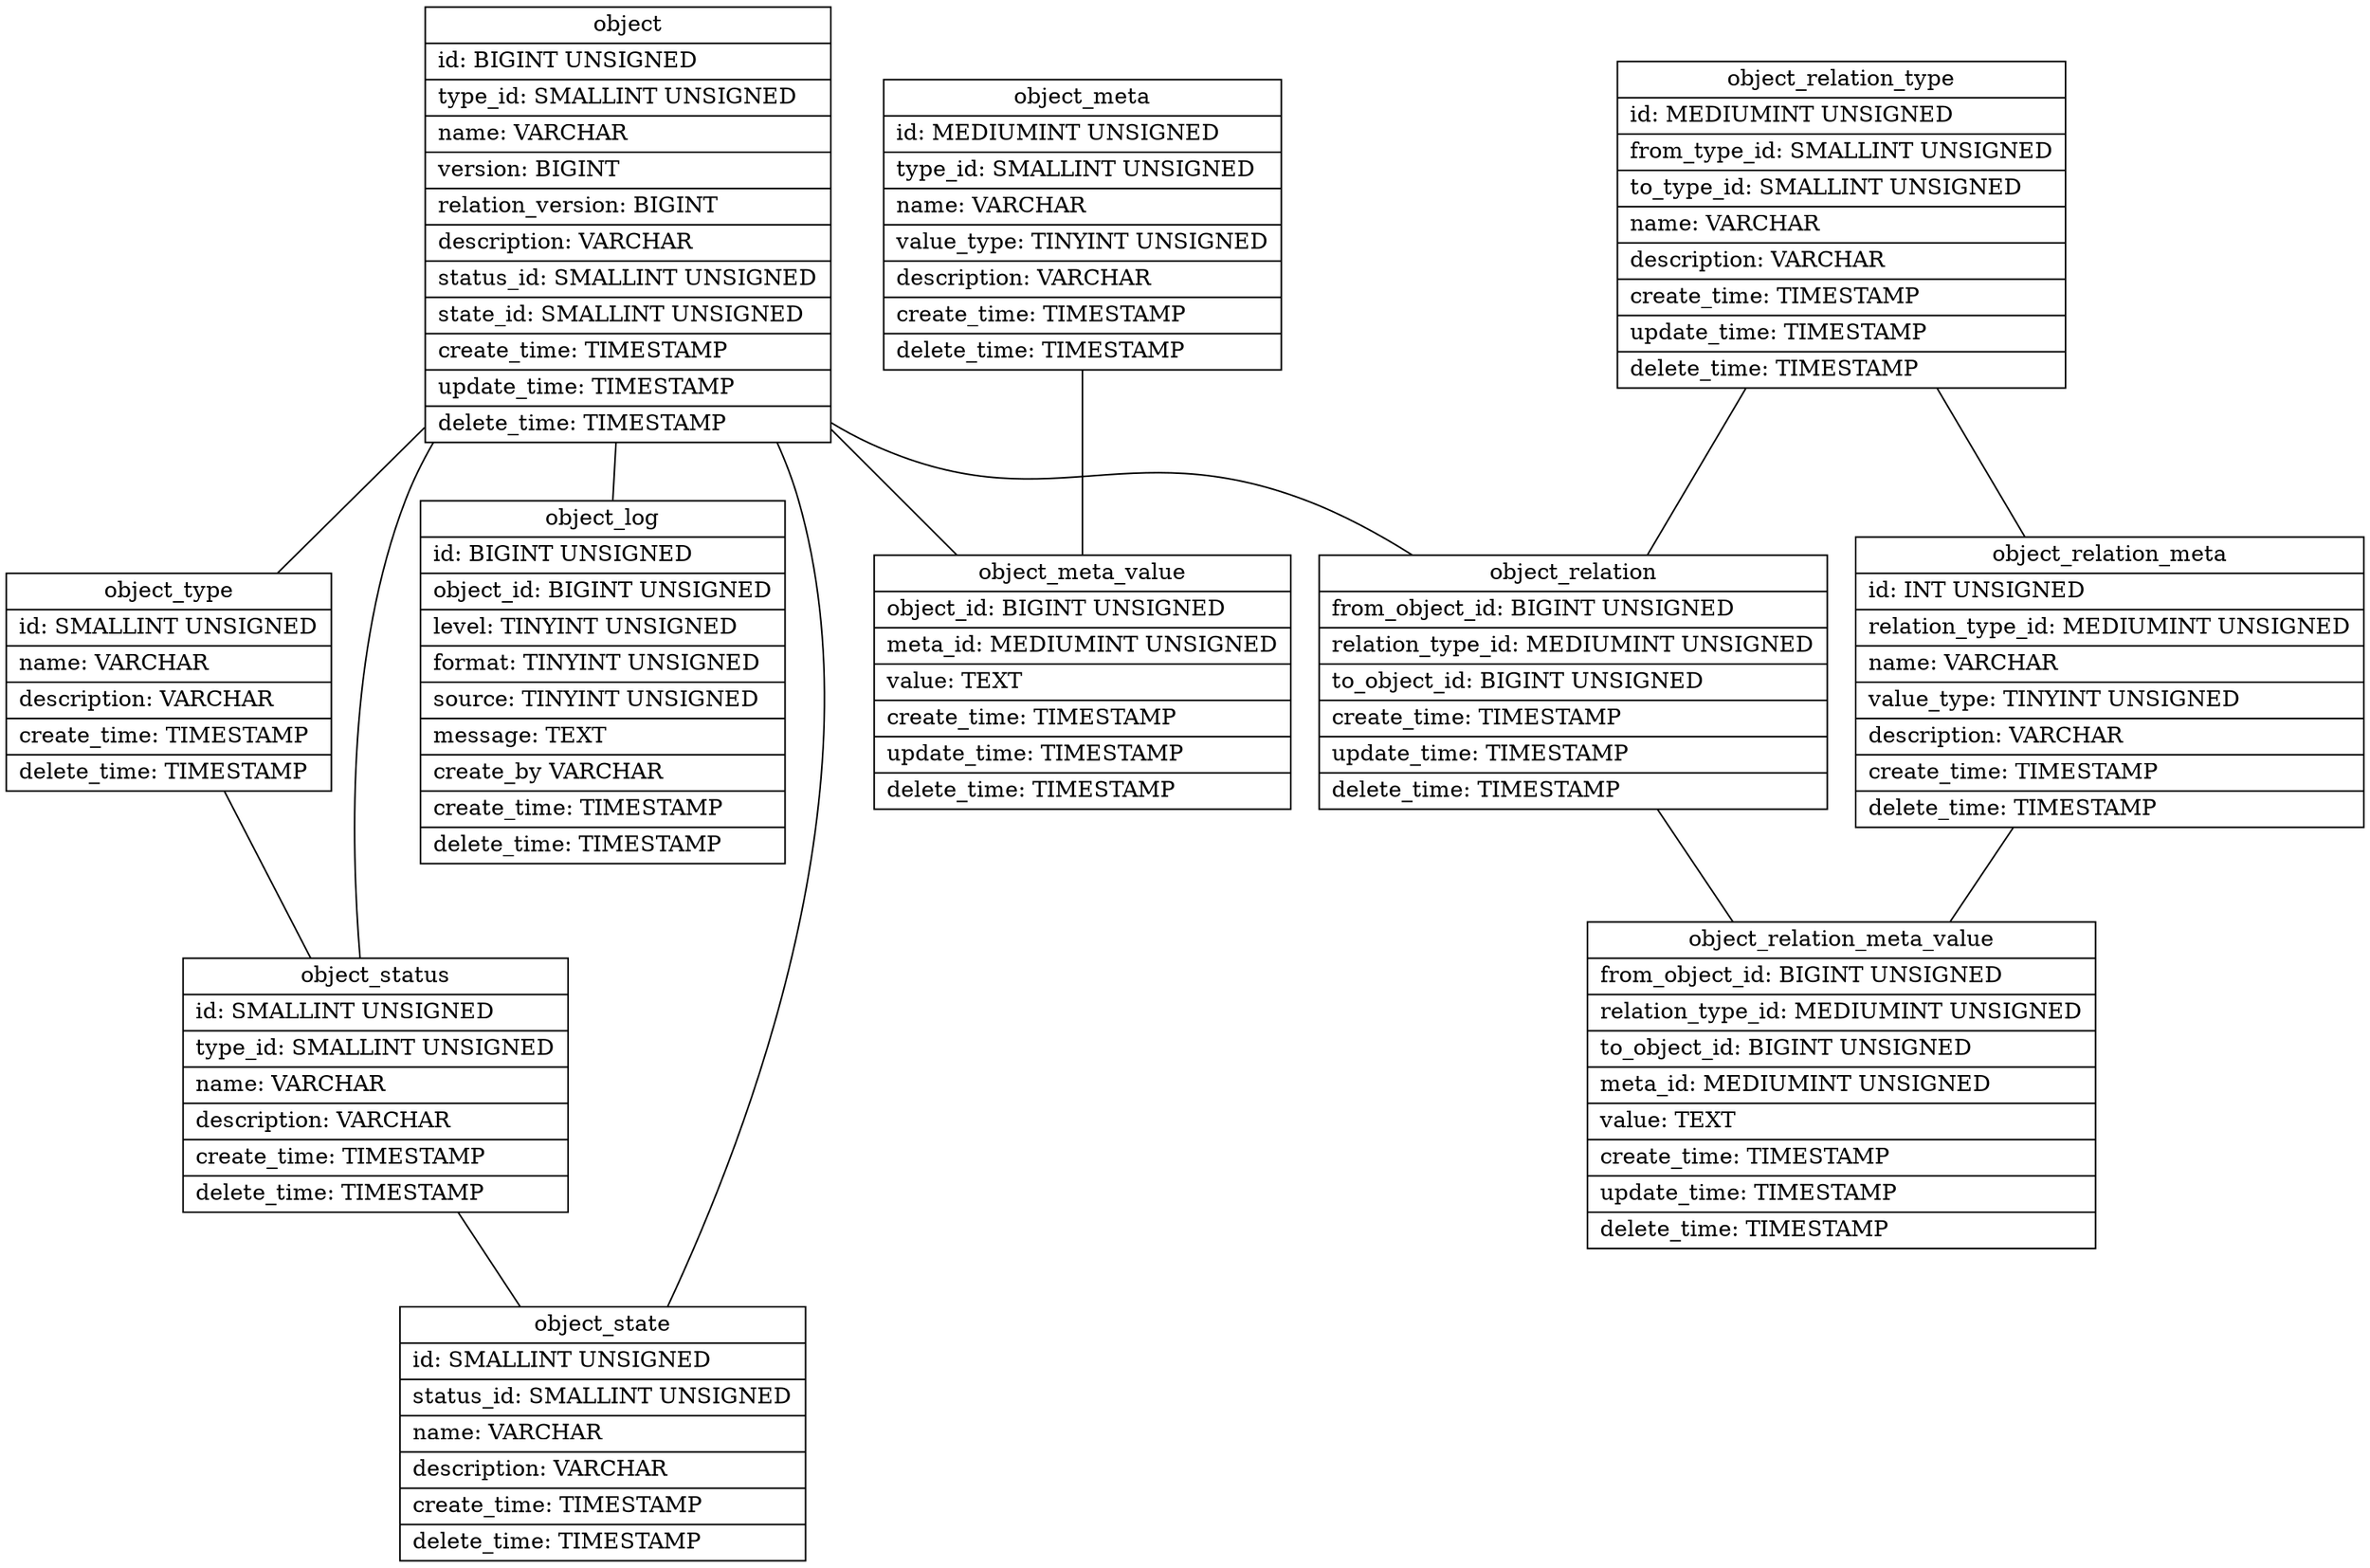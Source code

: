 graph structs {
    clusterrank=global
    node [shape=record]
    subgraph object_dictionary_cluster {
        clusterrank=local
        object_type[label="{\N|id: SMALLINT UNSIGNED\l|name: VARCHAR\l|description: VARCHAR\l|create_time: TIMESTAMP\l|delete_time: TIMESTAMP\l}"]
        object_status[label="{\N|id: SMALLINT UNSIGNED\l|type_id: SMALLINT UNSIGNED\l|name: VARCHAR\l|description: VARCHAR\l|create_time: TIMESTAMP\l|delete_time: TIMESTAMP\l}"]
        object_state[label="{\N|id: SMALLINT UNSIGNED\l|status_id: SMALLINT UNSIGNED\l|name: VARCHAR\l|description: VARCHAR\l|create_time: TIMESTAMP\l|delete_time: TIMESTAMP\l}"]
    }
    subgraph object_cluster {
        clusterrank=local
        object[label="{\N|id: BIGINT UNSIGNED\l|type_id: SMALLINT UNSIGNED\l|name: VARCHAR\l|version: BIGINT\l|relation_version: BIGINT\l|description: VARCHAR\l|status_id: SMALLINT UNSIGNED\l|state_id: SMALLINT UNSIGNED\l|create_time: TIMESTAMP\l|update_time: TIMESTAMP\l|delete_time: TIMESTAMP\l}"]
        object_meta[label="{\N|id: MEDIUMINT UNSIGNED\l|type_id: SMALLINT UNSIGNED\l|name: VARCHAR\l|value_type: TINYINT UNSIGNED\l|description: VARCHAR\l|create_time: TIMESTAMP\l|delete_time: TIMESTAMP\l}"]
        object_meta_value[label="{\N|object_id: BIGINT UNSIGNED\l|meta_id: MEDIUMINT UNSIGNED\l|value: TEXT\l|create_time: TIMESTAMP\l|update_time: TIMESTAMP\l|delete_time: TIMESTAMP\l}"]
        object_log[label="{\N|id: BIGINT UNSIGNED\l|object_id: BIGINT UNSIGNED\l|level: TINYINT UNSIGNED\l|format: TINYINT UNSIGNED\l|source: TINYINT UNSIGNED\l|message: TEXT\l|create_by VARCHAR\l|create_time: TIMESTAMP\l|delete_time: TIMESTAMP\l}"]
    }
    subgraph object_relation_cluster {
        clusterrank=local
        object_relation_type[label="{\N|id: MEDIUMINT UNSIGNED\l|from_type_id: SMALLINT UNSIGNED\l|to_type_id: SMALLINT UNSIGNED\l|name: VARCHAR\l|description: VARCHAR\l|create_time: TIMESTAMP\l|update_time: TIMESTAMP\l|delete_time: TIMESTAMP\l}"]
        object_relation[label="{\N|from_object_id: BIGINT UNSIGNED\l|relation_type_id: MEDIUMINT UNSIGNED\l|to_object_id: BIGINT UNSIGNED\l|create_time: TIMESTAMP\l|update_time: TIMESTAMP\l|delete_time: TIMESTAMP\l}"]
        object_relation_meta[label="{\N|id: INT UNSIGNED\l|relation_type_id: MEDIUMINT UNSIGNED\l|name: VARCHAR\l|value_type: TINYINT UNSIGNED\l|description: VARCHAR\l|create_time: TIMESTAMP\l|delete_time: TIMESTAMP\l}"]
        object_relation_meta_value[label="{\N|from_object_id: BIGINT UNSIGNED\l|relation_type_id: MEDIUMINT UNSIGNED\l|to_object_id: BIGINT UNSIGNED\l|meta_id: MEDIUMINT UNSIGNED\l|value: TEXT\l|create_time: TIMESTAMP\l|update_time: TIMESTAMP\l|delete_time: TIMESTAMP\l}"]
    }

    object_type--object_status
    object_status--object_state

    object_meta--object_meta_value

    object--object_meta_value
    object--object_status
    object--object_state
    object--object_type
    object--object_log

    object_relation_type--object_relation_meta
    object_relation_type--object_relation
    object_relation_meta--object_relation_meta_value
    object_relation--object_relation_meta_value
    object--object_relation
}
